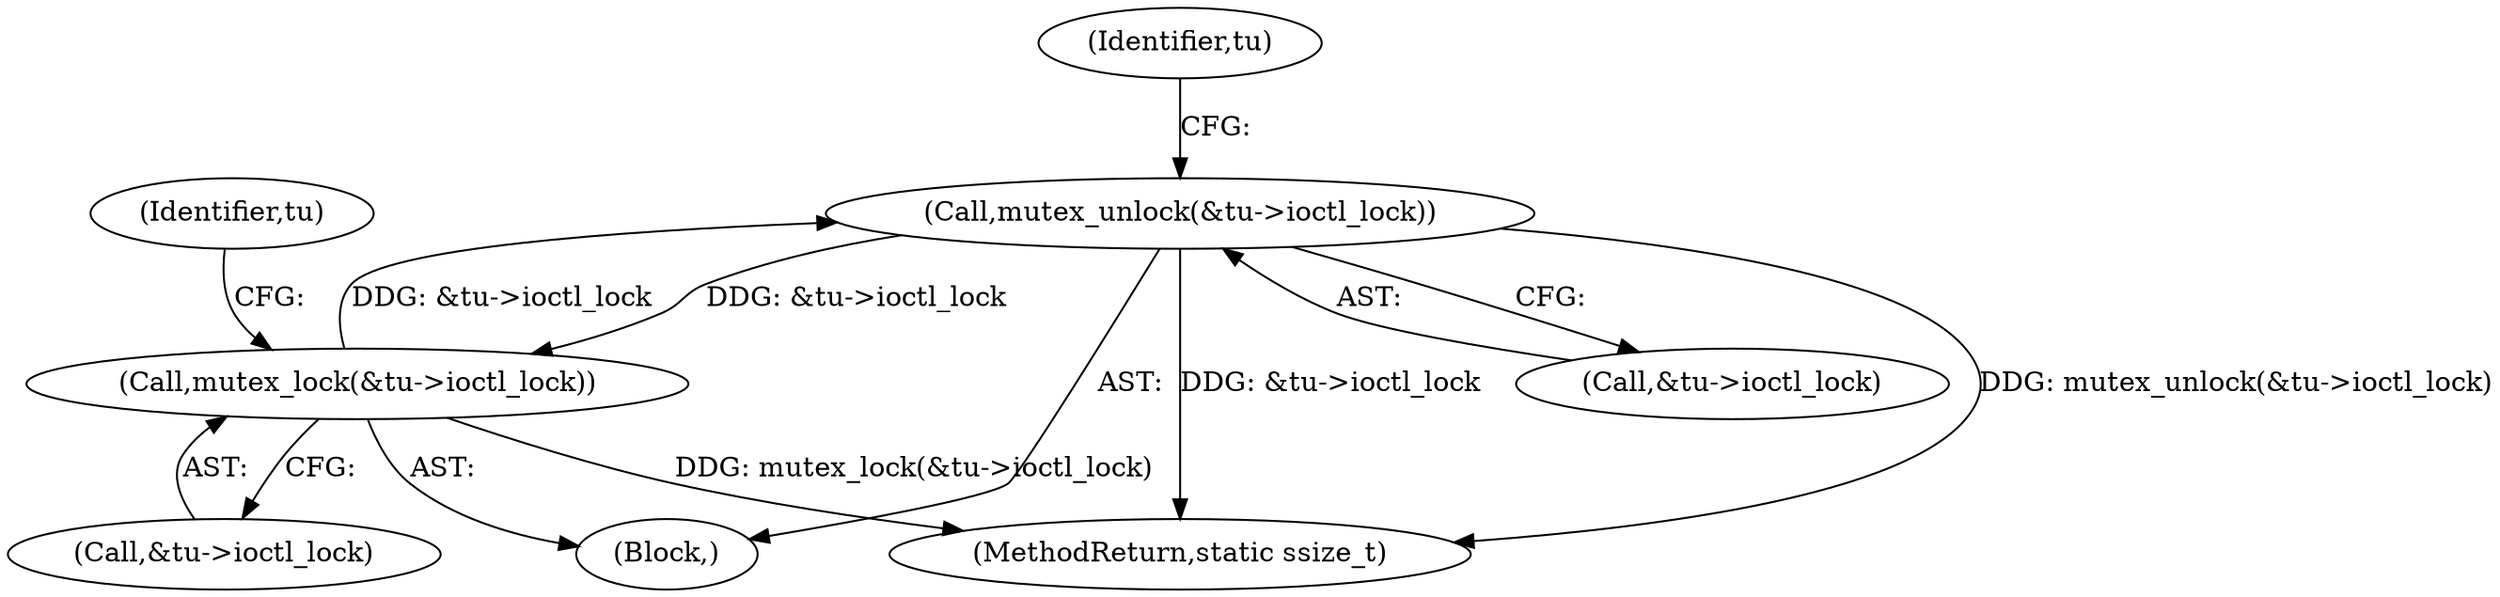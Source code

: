 digraph "1_linux_d11662f4f798b50d8c8743f433842c3e40fe3378@del" {
"1000285" [label="(Call,mutex_unlock(&tu->ioctl_lock))"];
"1000243" [label="(Call,mutex_lock(&tu->ioctl_lock))"];
"1000285" [label="(Call,mutex_unlock(&tu->ioctl_lock))"];
"1000286" [label="(Call,&tu->ioctl_lock)"];
"1000285" [label="(Call,mutex_unlock(&tu->ioctl_lock))"];
"1000145" [label="(Block,)"];
"1000319" [label="(MethodReturn,static ssize_t)"];
"1000243" [label="(Call,mutex_lock(&tu->ioctl_lock))"];
"1000244" [label="(Call,&tu->ioctl_lock)"];
"1000293" [label="(Identifier,tu)"];
"1000250" [label="(Identifier,tu)"];
"1000285" -> "1000145"  [label="AST: "];
"1000285" -> "1000286"  [label="CFG: "];
"1000286" -> "1000285"  [label="AST: "];
"1000293" -> "1000285"  [label="CFG: "];
"1000285" -> "1000319"  [label="DDG: &tu->ioctl_lock"];
"1000285" -> "1000319"  [label="DDG: mutex_unlock(&tu->ioctl_lock)"];
"1000285" -> "1000243"  [label="DDG: &tu->ioctl_lock"];
"1000243" -> "1000285"  [label="DDG: &tu->ioctl_lock"];
"1000243" -> "1000145"  [label="AST: "];
"1000243" -> "1000244"  [label="CFG: "];
"1000244" -> "1000243"  [label="AST: "];
"1000250" -> "1000243"  [label="CFG: "];
"1000243" -> "1000319"  [label="DDG: mutex_lock(&tu->ioctl_lock)"];
}
